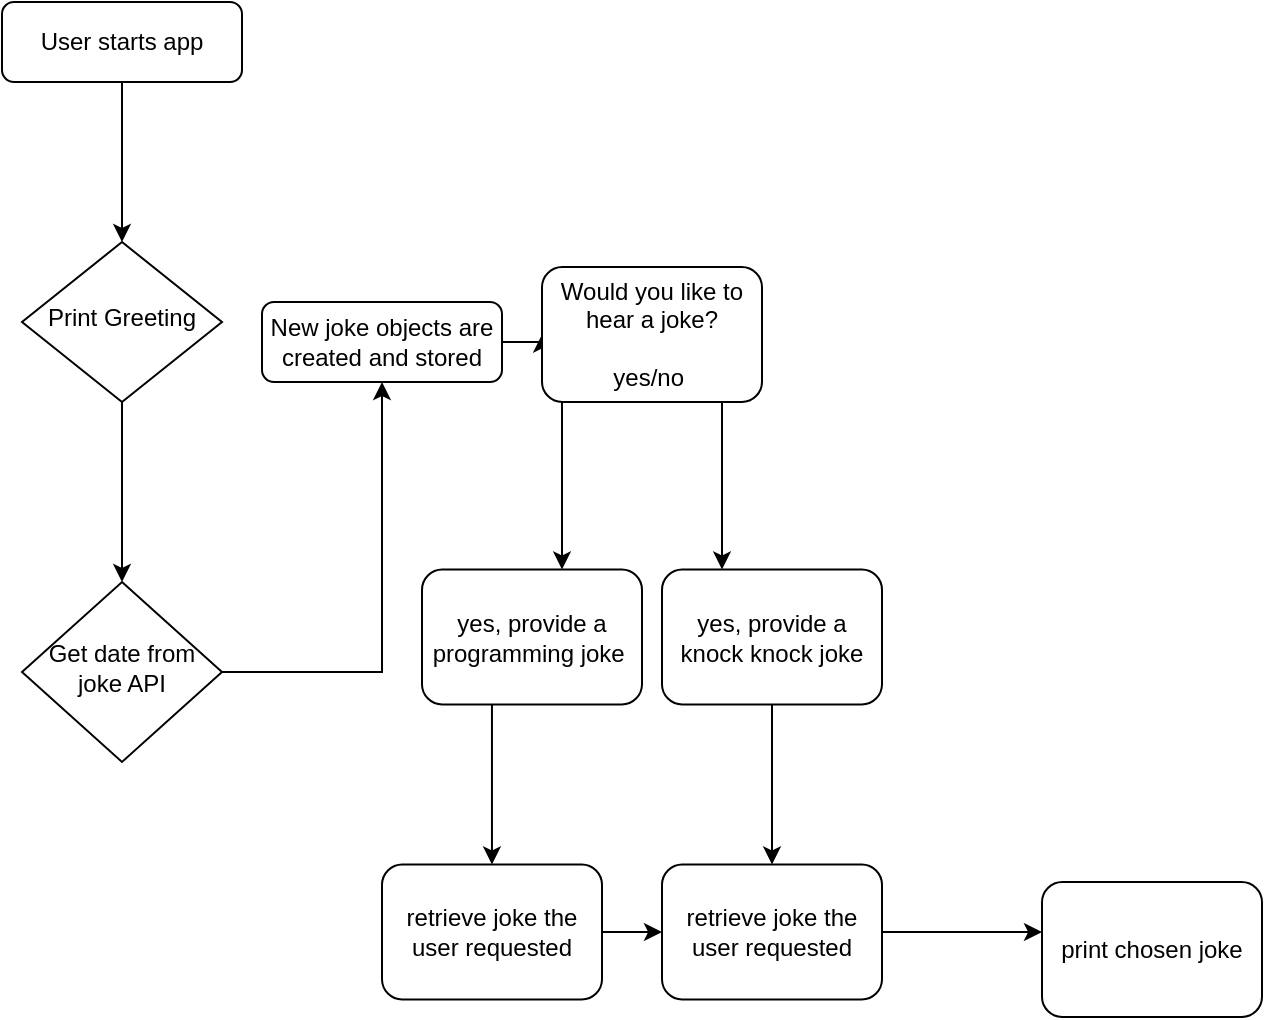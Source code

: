 <mxfile version="13.9.2" type="github">
  <diagram id="C5RBs43oDa-KdzZeNtuy" name="Page-1">
    <mxGraphModel dx="841" dy="427" grid="1" gridSize="10" guides="1" tooltips="1" connect="1" arrows="1" fold="1" page="1" pageScale="1" pageWidth="827" pageHeight="1169" math="0" shadow="0">
      <root>
        <mxCell id="WIyWlLk6GJQsqaUBKTNV-0" />
        <mxCell id="WIyWlLk6GJQsqaUBKTNV-1" parent="WIyWlLk6GJQsqaUBKTNV-0" />
        <mxCell id="TNPMoG6VpNeFoTsIqfkX-6" value="" style="edgeStyle=orthogonalEdgeStyle;rounded=0;orthogonalLoop=1;jettySize=auto;html=1;" edge="1" parent="WIyWlLk6GJQsqaUBKTNV-1" source="WIyWlLk6GJQsqaUBKTNV-3" target="WIyWlLk6GJQsqaUBKTNV-6">
          <mxGeometry relative="1" as="geometry" />
        </mxCell>
        <mxCell id="WIyWlLk6GJQsqaUBKTNV-3" value="User starts app" style="rounded=1;whiteSpace=wrap;html=1;fontSize=12;glass=0;strokeWidth=1;shadow=0;" parent="WIyWlLk6GJQsqaUBKTNV-1" vertex="1">
          <mxGeometry x="20" y="20" width="120" height="40" as="geometry" />
        </mxCell>
        <mxCell id="TNPMoG6VpNeFoTsIqfkX-4" value="" style="edgeStyle=orthogonalEdgeStyle;rounded=0;orthogonalLoop=1;jettySize=auto;html=1;" edge="1" parent="WIyWlLk6GJQsqaUBKTNV-1" source="WIyWlLk6GJQsqaUBKTNV-6" target="WIyWlLk6GJQsqaUBKTNV-10">
          <mxGeometry relative="1" as="geometry">
            <Array as="points">
              <mxPoint x="80" y="260" />
              <mxPoint x="80" y="260" />
            </Array>
          </mxGeometry>
        </mxCell>
        <mxCell id="WIyWlLk6GJQsqaUBKTNV-6" value="Print Greeting" style="rhombus;whiteSpace=wrap;html=1;shadow=0;fontFamily=Helvetica;fontSize=12;align=center;strokeWidth=1;spacing=6;spacingTop=-4;" parent="WIyWlLk6GJQsqaUBKTNV-1" vertex="1">
          <mxGeometry x="30" y="140" width="100" height="80" as="geometry" />
        </mxCell>
        <mxCell id="TNPMoG6VpNeFoTsIqfkX-5" value="" style="edgeStyle=orthogonalEdgeStyle;rounded=0;orthogonalLoop=1;jettySize=auto;html=1;" edge="1" parent="WIyWlLk6GJQsqaUBKTNV-1" source="WIyWlLk6GJQsqaUBKTNV-10" target="WIyWlLk6GJQsqaUBKTNV-12">
          <mxGeometry relative="1" as="geometry">
            <Array as="points">
              <mxPoint x="210" y="355" />
            </Array>
          </mxGeometry>
        </mxCell>
        <mxCell id="WIyWlLk6GJQsqaUBKTNV-10" value="Get date from joke API" style="rhombus;whiteSpace=wrap;html=1;shadow=0;fontFamily=Helvetica;fontSize=12;align=center;strokeWidth=1;spacing=6;spacingTop=-4;" parent="WIyWlLk6GJQsqaUBKTNV-1" vertex="1">
          <mxGeometry x="30" y="310" width="100" height="90" as="geometry" />
        </mxCell>
        <mxCell id="TNPMoG6VpNeFoTsIqfkX-8" value="" style="edgeStyle=orthogonalEdgeStyle;rounded=0;orthogonalLoop=1;jettySize=auto;html=1;" edge="1" parent="WIyWlLk6GJQsqaUBKTNV-1" source="WIyWlLk6GJQsqaUBKTNV-12" target="TNPMoG6VpNeFoTsIqfkX-7">
          <mxGeometry relative="1" as="geometry" />
        </mxCell>
        <mxCell id="WIyWlLk6GJQsqaUBKTNV-12" value="New joke objects are created and stored" style="rounded=1;whiteSpace=wrap;html=1;fontSize=12;glass=0;strokeWidth=1;shadow=0;" parent="WIyWlLk6GJQsqaUBKTNV-1" vertex="1">
          <mxGeometry x="150" y="170" width="120" height="40" as="geometry" />
        </mxCell>
        <mxCell id="TNPMoG6VpNeFoTsIqfkX-2" style="edgeStyle=orthogonalEdgeStyle;rounded=0;orthogonalLoop=1;jettySize=auto;html=1;exitX=0.5;exitY=1;exitDx=0;exitDy=0;" edge="1" parent="WIyWlLk6GJQsqaUBKTNV-1" source="WIyWlLk6GJQsqaUBKTNV-6" target="WIyWlLk6GJQsqaUBKTNV-6">
          <mxGeometry relative="1" as="geometry" />
        </mxCell>
        <mxCell id="TNPMoG6VpNeFoTsIqfkX-10" value="" style="edgeStyle=orthogonalEdgeStyle;rounded=0;orthogonalLoop=1;jettySize=auto;html=1;" edge="1" parent="WIyWlLk6GJQsqaUBKTNV-1" source="TNPMoG6VpNeFoTsIqfkX-7" target="TNPMoG6VpNeFoTsIqfkX-9">
          <mxGeometry relative="1" as="geometry">
            <Array as="points">
              <mxPoint x="300" y="290" />
              <mxPoint x="300" y="290" />
            </Array>
          </mxGeometry>
        </mxCell>
        <mxCell id="TNPMoG6VpNeFoTsIqfkX-12" value="" style="edgeStyle=orthogonalEdgeStyle;rounded=0;orthogonalLoop=1;jettySize=auto;html=1;" edge="1" parent="WIyWlLk6GJQsqaUBKTNV-1" source="TNPMoG6VpNeFoTsIqfkX-7" target="TNPMoG6VpNeFoTsIqfkX-11">
          <mxGeometry relative="1" as="geometry">
            <Array as="points">
              <mxPoint x="380" y="260" />
              <mxPoint x="380" y="260" />
            </Array>
          </mxGeometry>
        </mxCell>
        <mxCell id="TNPMoG6VpNeFoTsIqfkX-7" value="Would you like to hear a joke?&lt;br&gt;&lt;br&gt;yes/no&amp;nbsp;" style="whiteSpace=wrap;html=1;rounded=1;shadow=0;strokeWidth=1;glass=0;" vertex="1" parent="WIyWlLk6GJQsqaUBKTNV-1">
          <mxGeometry x="290" y="152.5" width="110" height="67.5" as="geometry" />
        </mxCell>
        <mxCell id="TNPMoG6VpNeFoTsIqfkX-17" value="" style="edgeStyle=orthogonalEdgeStyle;rounded=0;orthogonalLoop=1;jettySize=auto;html=1;exitX=0.318;exitY=0.981;exitDx=0;exitDy=0;exitPerimeter=0;" edge="1" parent="WIyWlLk6GJQsqaUBKTNV-1" source="TNPMoG6VpNeFoTsIqfkX-9" target="TNPMoG6VpNeFoTsIqfkX-16">
          <mxGeometry relative="1" as="geometry">
            <mxPoint x="265" y="390" as="sourcePoint" />
          </mxGeometry>
        </mxCell>
        <mxCell id="TNPMoG6VpNeFoTsIqfkX-9" value="yes, provide a programming joke&amp;nbsp;" style="whiteSpace=wrap;html=1;rounded=1;shadow=0;strokeWidth=1;glass=0;" vertex="1" parent="WIyWlLk6GJQsqaUBKTNV-1">
          <mxGeometry x="230" y="303.75" width="110" height="67.5" as="geometry" />
        </mxCell>
        <mxCell id="TNPMoG6VpNeFoTsIqfkX-19" value="" style="edgeStyle=orthogonalEdgeStyle;rounded=0;orthogonalLoop=1;jettySize=auto;html=1;" edge="1" parent="WIyWlLk6GJQsqaUBKTNV-1" source="TNPMoG6VpNeFoTsIqfkX-11" target="TNPMoG6VpNeFoTsIqfkX-18">
          <mxGeometry relative="1" as="geometry" />
        </mxCell>
        <mxCell id="TNPMoG6VpNeFoTsIqfkX-11" value="yes, provide a knock knock joke" style="whiteSpace=wrap;html=1;rounded=1;shadow=0;strokeWidth=1;glass=0;" vertex="1" parent="WIyWlLk6GJQsqaUBKTNV-1">
          <mxGeometry x="350" y="303.75" width="110" height="67.5" as="geometry" />
        </mxCell>
        <mxCell id="TNPMoG6VpNeFoTsIqfkX-21" value="" style="edgeStyle=orthogonalEdgeStyle;rounded=0;orthogonalLoop=1;jettySize=auto;html=1;" edge="1" parent="WIyWlLk6GJQsqaUBKTNV-1" source="TNPMoG6VpNeFoTsIqfkX-16" target="TNPMoG6VpNeFoTsIqfkX-18">
          <mxGeometry relative="1" as="geometry">
            <mxPoint x="250" y="473.75" as="targetPoint" />
          </mxGeometry>
        </mxCell>
        <mxCell id="TNPMoG6VpNeFoTsIqfkX-16" value="retrieve joke the user requested" style="whiteSpace=wrap;html=1;rounded=1;shadow=0;strokeWidth=1;glass=0;" vertex="1" parent="WIyWlLk6GJQsqaUBKTNV-1">
          <mxGeometry x="210" y="451.25" width="110" height="67.5" as="geometry" />
        </mxCell>
        <mxCell id="TNPMoG6VpNeFoTsIqfkX-23" value="" style="edgeStyle=orthogonalEdgeStyle;rounded=0;orthogonalLoop=1;jettySize=auto;html=1;" edge="1" parent="WIyWlLk6GJQsqaUBKTNV-1" source="TNPMoG6VpNeFoTsIqfkX-18" target="TNPMoG6VpNeFoTsIqfkX-22">
          <mxGeometry relative="1" as="geometry">
            <Array as="points">
              <mxPoint x="520" y="485" />
              <mxPoint x="520" y="485" />
            </Array>
          </mxGeometry>
        </mxCell>
        <mxCell id="TNPMoG6VpNeFoTsIqfkX-18" value="retrieve joke the user requested" style="whiteSpace=wrap;html=1;rounded=1;shadow=0;strokeWidth=1;glass=0;" vertex="1" parent="WIyWlLk6GJQsqaUBKTNV-1">
          <mxGeometry x="350" y="451.25" width="110" height="67.5" as="geometry" />
        </mxCell>
        <mxCell id="TNPMoG6VpNeFoTsIqfkX-22" value="print chosen joke" style="whiteSpace=wrap;html=1;rounded=1;shadow=0;strokeWidth=1;glass=0;" vertex="1" parent="WIyWlLk6GJQsqaUBKTNV-1">
          <mxGeometry x="540" y="460" width="110" height="67.5" as="geometry" />
        </mxCell>
      </root>
    </mxGraphModel>
  </diagram>
</mxfile>
